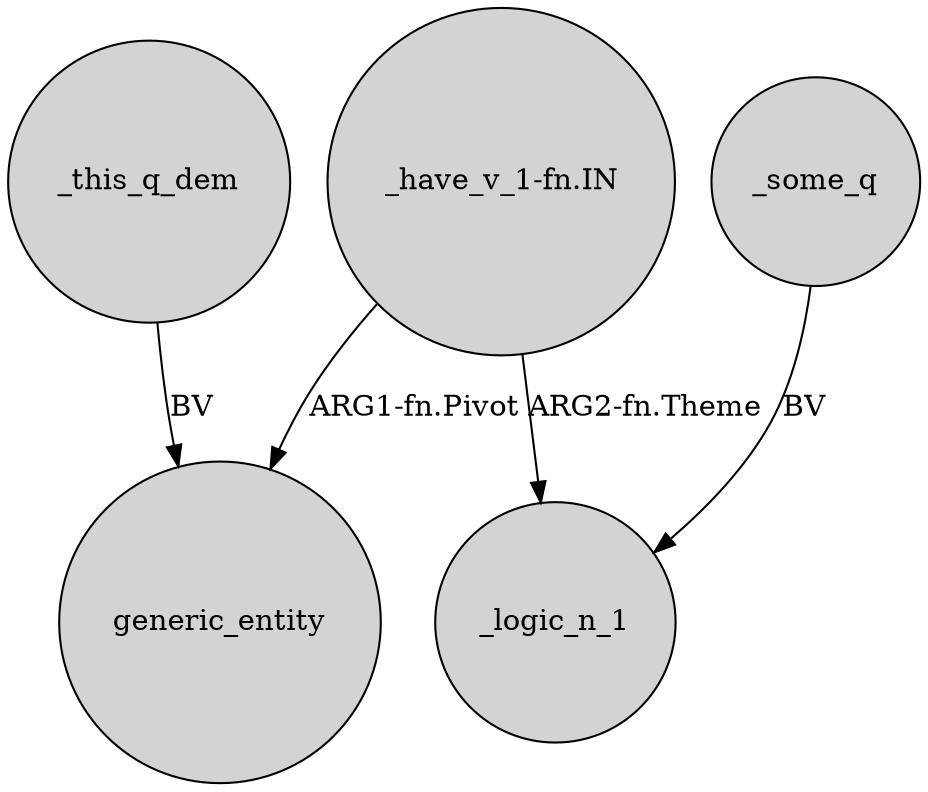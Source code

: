 digraph {
	node [shape=circle style=filled]
	"_have_v_1-fn.IN" -> generic_entity [label="ARG1-fn.Pivot"]
	"_have_v_1-fn.IN" -> _logic_n_1 [label="ARG2-fn.Theme"]
	_some_q -> _logic_n_1 [label=BV]
	_this_q_dem -> generic_entity [label=BV]
}
